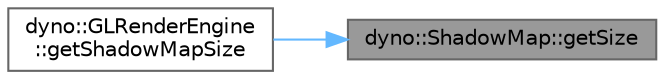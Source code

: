 digraph "dyno::ShadowMap::getSize"
{
 // LATEX_PDF_SIZE
  bgcolor="transparent";
  edge [fontname=Helvetica,fontsize=10,labelfontname=Helvetica,labelfontsize=10];
  node [fontname=Helvetica,fontsize=10,shape=box,height=0.2,width=0.4];
  rankdir="RL";
  Node1 [id="Node000001",label="dyno::ShadowMap::getSize",height=0.2,width=0.4,color="gray40", fillcolor="grey60", style="filled", fontcolor="black",tooltip=" "];
  Node1 -> Node2 [id="edge1_Node000001_Node000002",dir="back",color="steelblue1",style="solid",tooltip=" "];
  Node2 [id="Node000002",label="dyno::GLRenderEngine\l::getShadowMapSize",height=0.2,width=0.4,color="grey40", fillcolor="white", style="filled",URL="$classdyno_1_1_g_l_render_engine.html#ab01ecc5893ac9bc6acdffb5ba33958a3",tooltip=" "];
}
